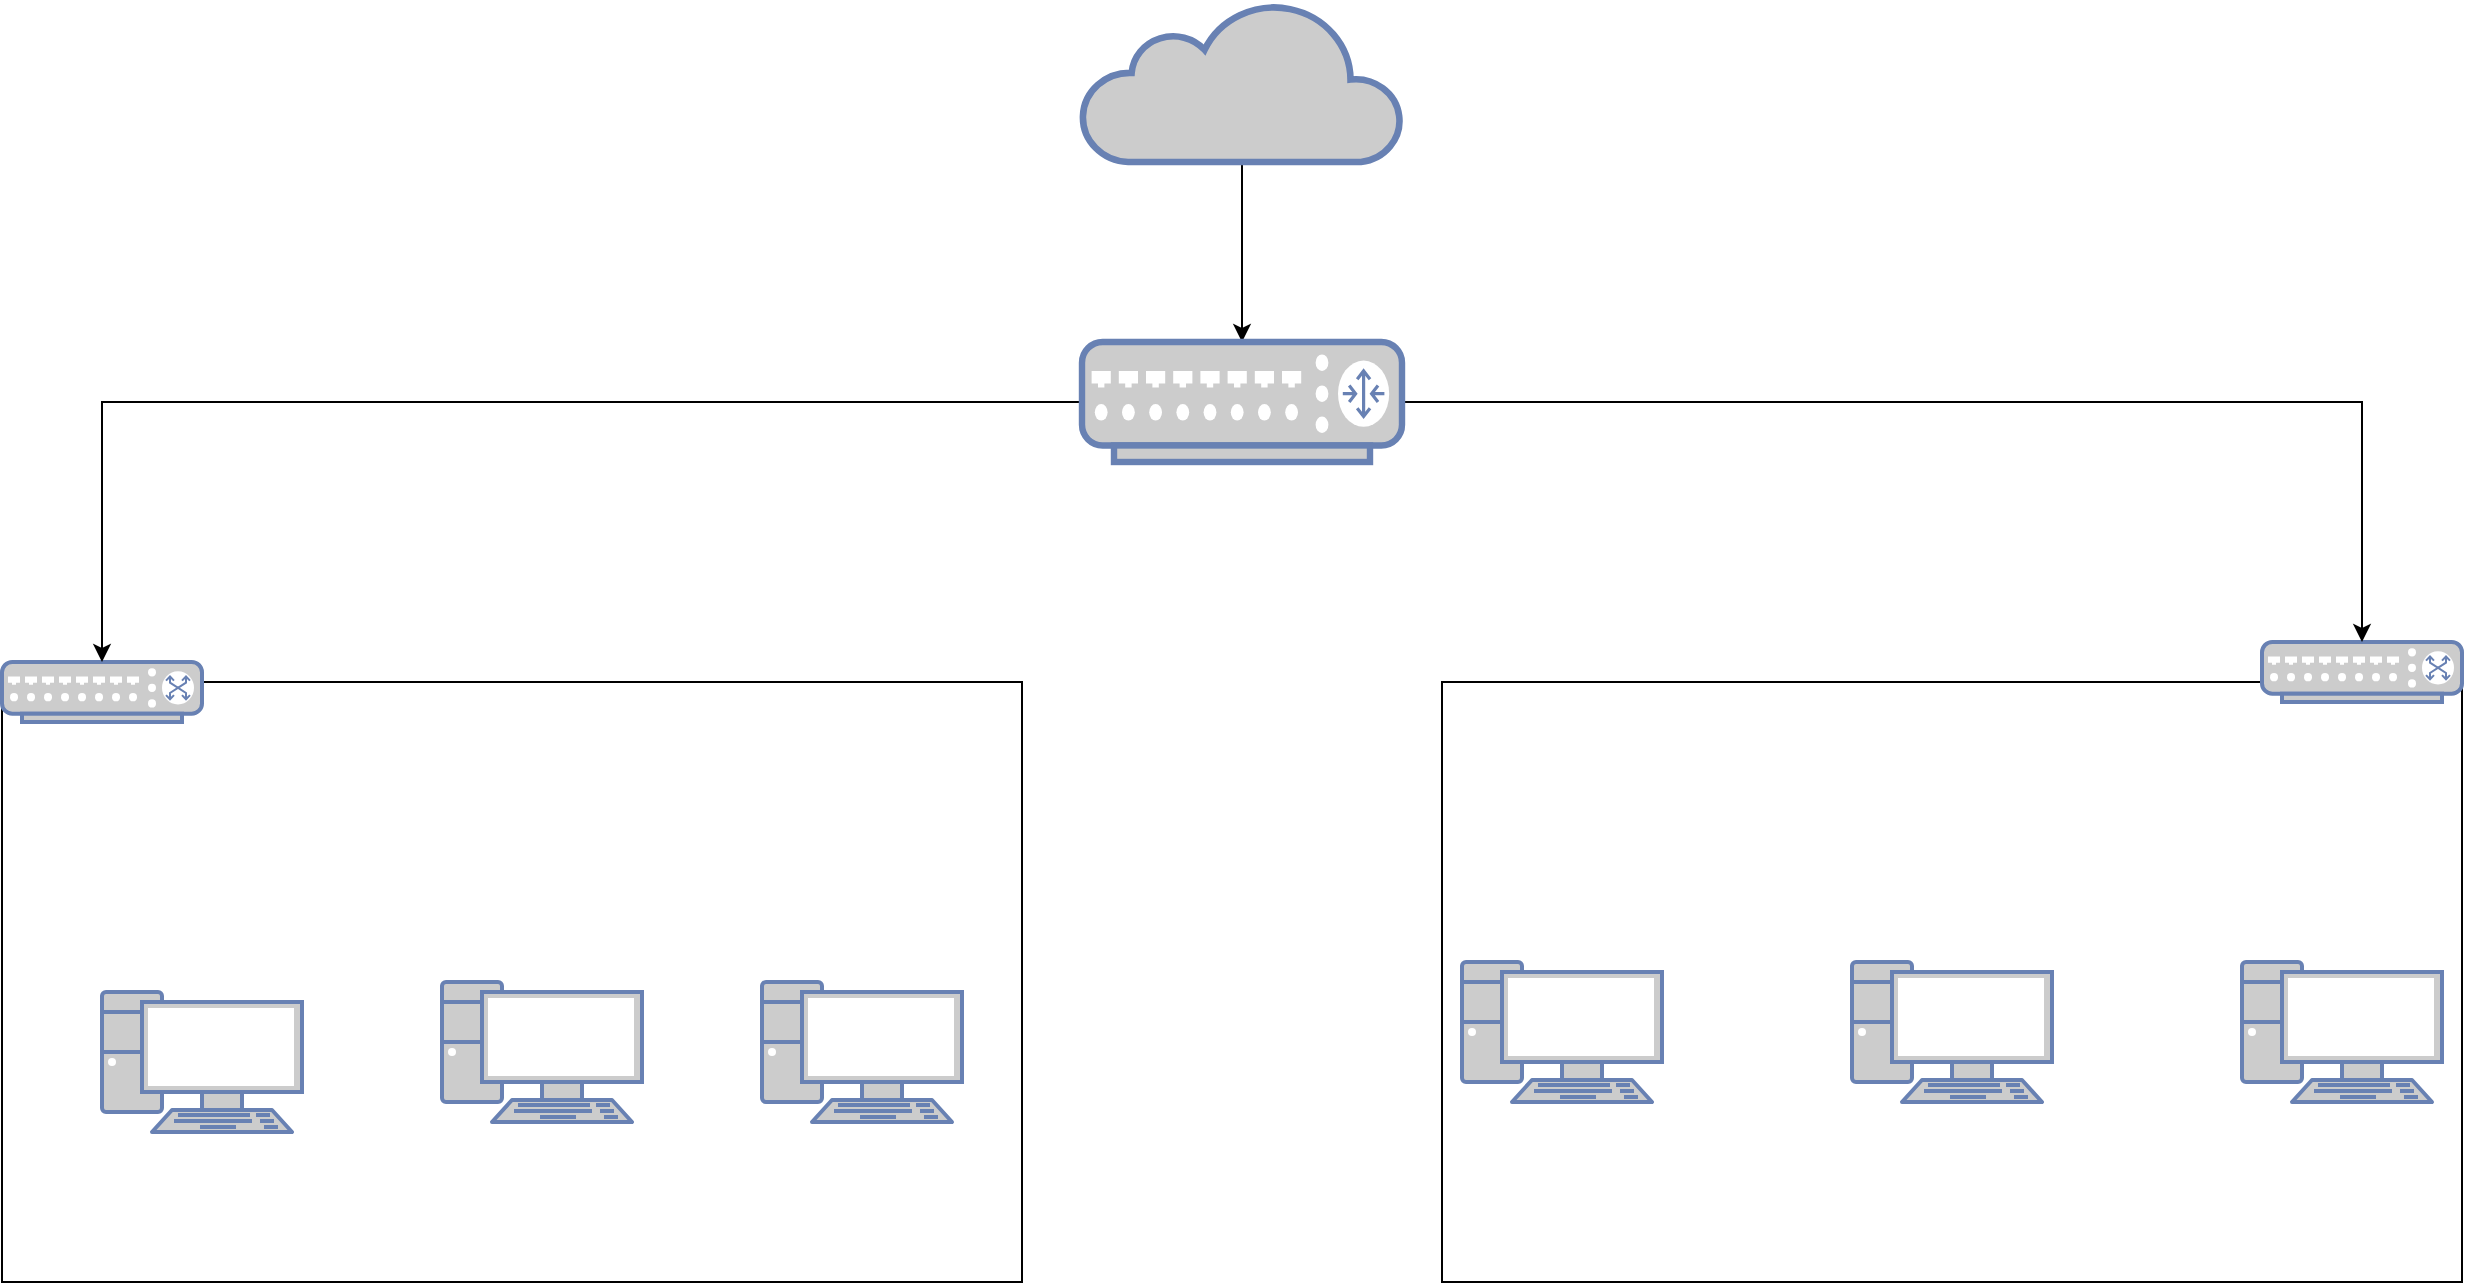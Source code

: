 <mxfile version="14.8.0" type="github">
  <diagram id="ffmN-8D7zY57aRu8a-QK" name="Page-1">
    <mxGraphModel dx="2210" dy="702" grid="1" gridSize="10" guides="1" tooltips="1" connect="1" arrows="1" fold="1" page="1" pageScale="1" pageWidth="850" pageHeight="1100" math="0" shadow="0">
      <root>
        <mxCell id="0" />
        <mxCell id="1" parent="0" />
        <mxCell id="mPaXB-YMoQ8WJ9LrIm24-4" style="edgeStyle=orthogonalEdgeStyle;rounded=0;orthogonalLoop=1;jettySize=auto;html=1;exitX=0.5;exitY=1;exitDx=0;exitDy=0;" edge="1" parent="1">
          <mxGeometry relative="1" as="geometry">
            <mxPoint x="395" y="460" as="sourcePoint" />
            <mxPoint x="395" y="460" as="targetPoint" />
          </mxGeometry>
        </mxCell>
        <mxCell id="mPaXB-YMoQ8WJ9LrIm24-44" value="" style="fontColor=#0066CC;verticalAlign=top;verticalLabelPosition=bottom;labelPosition=center;align=center;html=1;outlineConnect=0;fillColor=#CCCCCC;strokeColor=#6881B3;gradientColor=none;gradientDirection=north;strokeWidth=2;shape=mxgraph.networks.pc;" vertex="1" parent="1">
          <mxGeometry x="-100" y="460" width="100" height="70" as="geometry" />
        </mxCell>
        <mxCell id="mPaXB-YMoQ8WJ9LrIm24-47" value="" style="rounded=0;whiteSpace=wrap;html=1;" vertex="1" parent="1">
          <mxGeometry x="-300" y="360" width="510" height="300" as="geometry" />
        </mxCell>
        <mxCell id="mPaXB-YMoQ8WJ9LrIm24-48" value="" style="fontColor=#0066CC;verticalAlign=top;verticalLabelPosition=bottom;labelPosition=center;align=center;html=1;outlineConnect=0;fillColor=#CCCCCC;strokeColor=#6881B3;gradientColor=none;gradientDirection=north;strokeWidth=2;shape=mxgraph.networks.pc;" vertex="1" parent="1">
          <mxGeometry x="-250" y="515" width="100" height="70" as="geometry" />
        </mxCell>
        <mxCell id="mPaXB-YMoQ8WJ9LrIm24-49" value="" style="fontColor=#0066CC;verticalAlign=top;verticalLabelPosition=bottom;labelPosition=center;align=center;html=1;outlineConnect=0;fillColor=#CCCCCC;strokeColor=#6881B3;gradientColor=none;gradientDirection=north;strokeWidth=2;shape=mxgraph.networks.pc;" vertex="1" parent="1">
          <mxGeometry x="80" y="510" width="100" height="70" as="geometry" />
        </mxCell>
        <mxCell id="mPaXB-YMoQ8WJ9LrIm24-50" value="" style="fontColor=#0066CC;verticalAlign=top;verticalLabelPosition=bottom;labelPosition=center;align=center;html=1;outlineConnect=0;fillColor=#CCCCCC;strokeColor=#6881B3;gradientColor=none;gradientDirection=north;strokeWidth=2;shape=mxgraph.networks.pc;" vertex="1" parent="1">
          <mxGeometry x="-80" y="510" width="100" height="70" as="geometry" />
        </mxCell>
        <mxCell id="mPaXB-YMoQ8WJ9LrIm24-51" value="" style="fontColor=#0066CC;verticalAlign=top;verticalLabelPosition=bottom;labelPosition=center;align=center;html=1;outlineConnect=0;fillColor=#CCCCCC;strokeColor=#6881B3;gradientColor=none;gradientDirection=north;strokeWidth=2;shape=mxgraph.networks.switch;" vertex="1" parent="1">
          <mxGeometry x="-300" y="350" width="100" height="30" as="geometry" />
        </mxCell>
        <mxCell id="mPaXB-YMoQ8WJ9LrIm24-52" value="" style="rounded=0;whiteSpace=wrap;html=1;" vertex="1" parent="1">
          <mxGeometry x="420" y="360" width="510" height="300" as="geometry" />
        </mxCell>
        <mxCell id="mPaXB-YMoQ8WJ9LrIm24-53" value="" style="fontColor=#0066CC;verticalAlign=top;verticalLabelPosition=bottom;labelPosition=center;align=center;html=1;outlineConnect=0;fillColor=#CCCCCC;strokeColor=#6881B3;gradientColor=none;gradientDirection=north;strokeWidth=2;shape=mxgraph.networks.pc;" vertex="1" parent="1">
          <mxGeometry x="430" y="500" width="100" height="70" as="geometry" />
        </mxCell>
        <mxCell id="mPaXB-YMoQ8WJ9LrIm24-54" value="" style="fontColor=#0066CC;verticalAlign=top;verticalLabelPosition=bottom;labelPosition=center;align=center;html=1;outlineConnect=0;fillColor=#CCCCCC;strokeColor=#6881B3;gradientColor=none;gradientDirection=north;strokeWidth=2;shape=mxgraph.networks.pc;" vertex="1" parent="1">
          <mxGeometry x="625" y="500" width="100" height="70" as="geometry" />
        </mxCell>
        <mxCell id="mPaXB-YMoQ8WJ9LrIm24-55" value="" style="fontColor=#0066CC;verticalAlign=top;verticalLabelPosition=bottom;labelPosition=center;align=center;html=1;outlineConnect=0;fillColor=#CCCCCC;strokeColor=#6881B3;gradientColor=none;gradientDirection=north;strokeWidth=2;shape=mxgraph.networks.pc;" vertex="1" parent="1">
          <mxGeometry x="820" y="500" width="100" height="70" as="geometry" />
        </mxCell>
        <mxCell id="mPaXB-YMoQ8WJ9LrIm24-61" style="edgeStyle=orthogonalEdgeStyle;rounded=0;orthogonalLoop=1;jettySize=auto;html=1;entryX=0.5;entryY=0;entryDx=0;entryDy=0;entryPerimeter=0;" edge="1" parent="1" source="mPaXB-YMoQ8WJ9LrIm24-57" target="mPaXB-YMoQ8WJ9LrIm24-60">
          <mxGeometry relative="1" as="geometry" />
        </mxCell>
        <mxCell id="mPaXB-YMoQ8WJ9LrIm24-57" value="" style="html=1;outlineConnect=0;fillColor=#CCCCCC;strokeColor=#6881B3;gradientColor=none;gradientDirection=north;strokeWidth=2;shape=mxgraph.networks.cloud;fontColor=#ffffff;" vertex="1" parent="1">
          <mxGeometry x="240" y="20" width="160" height="80" as="geometry" />
        </mxCell>
        <mxCell id="mPaXB-YMoQ8WJ9LrIm24-59" value="" style="fontColor=#0066CC;verticalAlign=top;verticalLabelPosition=bottom;labelPosition=center;align=center;html=1;outlineConnect=0;fillColor=#CCCCCC;strokeColor=#6881B3;gradientColor=none;gradientDirection=north;strokeWidth=2;shape=mxgraph.networks.switch;" vertex="1" parent="1">
          <mxGeometry x="830" y="340" width="100" height="30" as="geometry" />
        </mxCell>
        <mxCell id="mPaXB-YMoQ8WJ9LrIm24-62" style="edgeStyle=orthogonalEdgeStyle;rounded=0;orthogonalLoop=1;jettySize=auto;html=1;" edge="1" parent="1" source="mPaXB-YMoQ8WJ9LrIm24-60" target="mPaXB-YMoQ8WJ9LrIm24-51">
          <mxGeometry relative="1" as="geometry" />
        </mxCell>
        <mxCell id="mPaXB-YMoQ8WJ9LrIm24-64" style="edgeStyle=orthogonalEdgeStyle;rounded=0;orthogonalLoop=1;jettySize=auto;html=1;entryX=0.5;entryY=0;entryDx=0;entryDy=0;entryPerimeter=0;" edge="1" parent="1" source="mPaXB-YMoQ8WJ9LrIm24-60" target="mPaXB-YMoQ8WJ9LrIm24-59">
          <mxGeometry relative="1" as="geometry" />
        </mxCell>
        <mxCell id="mPaXB-YMoQ8WJ9LrIm24-60" value="" style="fontColor=#0066CC;verticalAlign=top;verticalLabelPosition=bottom;labelPosition=center;align=center;html=1;outlineConnect=0;fillColor=#CCCCCC;strokeColor=#6881B3;gradientColor=none;gradientDirection=north;strokeWidth=2;shape=mxgraph.networks.router;" vertex="1" parent="1">
          <mxGeometry x="240" y="190" width="160" height="60" as="geometry" />
        </mxCell>
      </root>
    </mxGraphModel>
  </diagram>
</mxfile>
